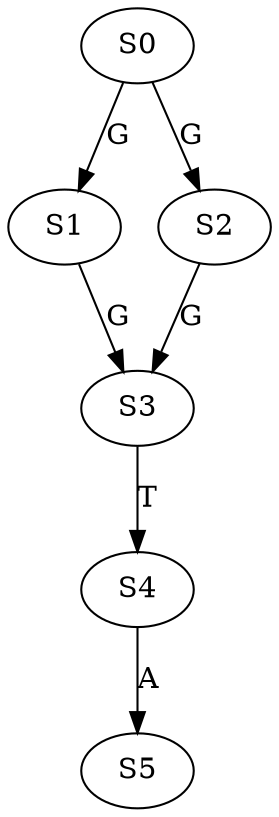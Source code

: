 strict digraph  {
	S0 -> S1 [ label = G ];
	S0 -> S2 [ label = G ];
	S1 -> S3 [ label = G ];
	S2 -> S3 [ label = G ];
	S3 -> S4 [ label = T ];
	S4 -> S5 [ label = A ];
}
